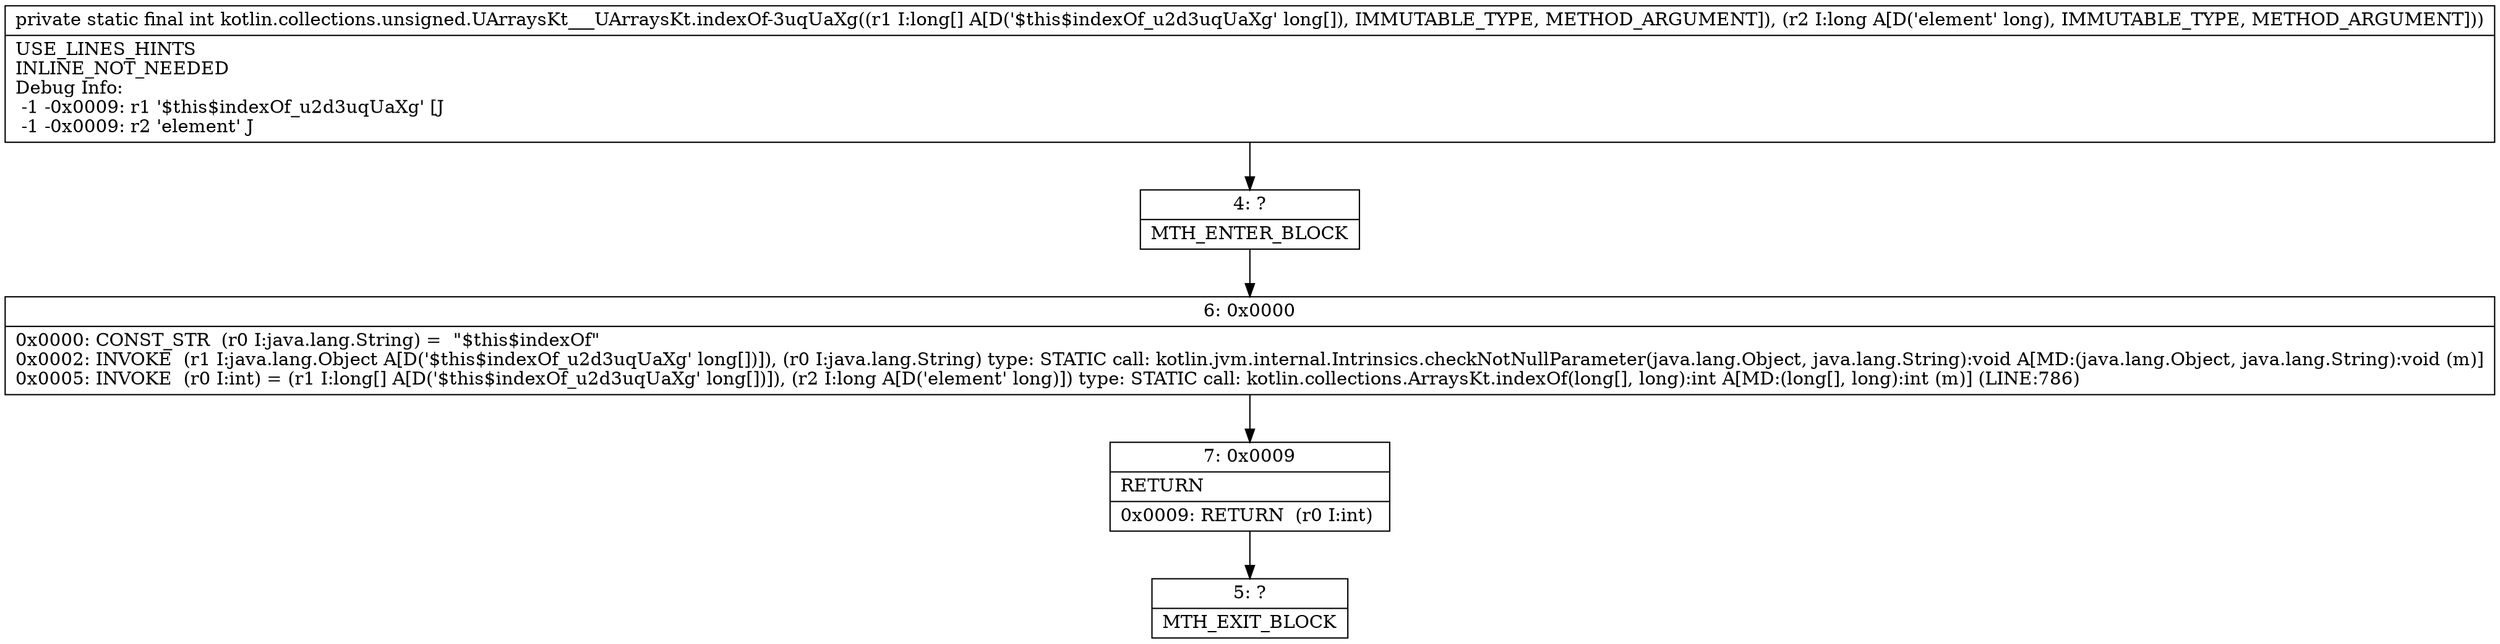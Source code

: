 digraph "CFG forkotlin.collections.unsigned.UArraysKt___UArraysKt.indexOf\-3uqUaXg([JJ)I" {
Node_4 [shape=record,label="{4\:\ ?|MTH_ENTER_BLOCK\l}"];
Node_6 [shape=record,label="{6\:\ 0x0000|0x0000: CONST_STR  (r0 I:java.lang.String) =  \"$this$indexOf\" \l0x0002: INVOKE  (r1 I:java.lang.Object A[D('$this$indexOf_u2d3uqUaXg' long[])]), (r0 I:java.lang.String) type: STATIC call: kotlin.jvm.internal.Intrinsics.checkNotNullParameter(java.lang.Object, java.lang.String):void A[MD:(java.lang.Object, java.lang.String):void (m)]\l0x0005: INVOKE  (r0 I:int) = (r1 I:long[] A[D('$this$indexOf_u2d3uqUaXg' long[])]), (r2 I:long A[D('element' long)]) type: STATIC call: kotlin.collections.ArraysKt.indexOf(long[], long):int A[MD:(long[], long):int (m)] (LINE:786)\l}"];
Node_7 [shape=record,label="{7\:\ 0x0009|RETURN\l|0x0009: RETURN  (r0 I:int) \l}"];
Node_5 [shape=record,label="{5\:\ ?|MTH_EXIT_BLOCK\l}"];
MethodNode[shape=record,label="{private static final int kotlin.collections.unsigned.UArraysKt___UArraysKt.indexOf\-3uqUaXg((r1 I:long[] A[D('$this$indexOf_u2d3uqUaXg' long[]), IMMUTABLE_TYPE, METHOD_ARGUMENT]), (r2 I:long A[D('element' long), IMMUTABLE_TYPE, METHOD_ARGUMENT]))  | USE_LINES_HINTS\lINLINE_NOT_NEEDED\lDebug Info:\l  \-1 \-0x0009: r1 '$this$indexOf_u2d3uqUaXg' [J\l  \-1 \-0x0009: r2 'element' J\l}"];
MethodNode -> Node_4;Node_4 -> Node_6;
Node_6 -> Node_7;
Node_7 -> Node_5;
}

